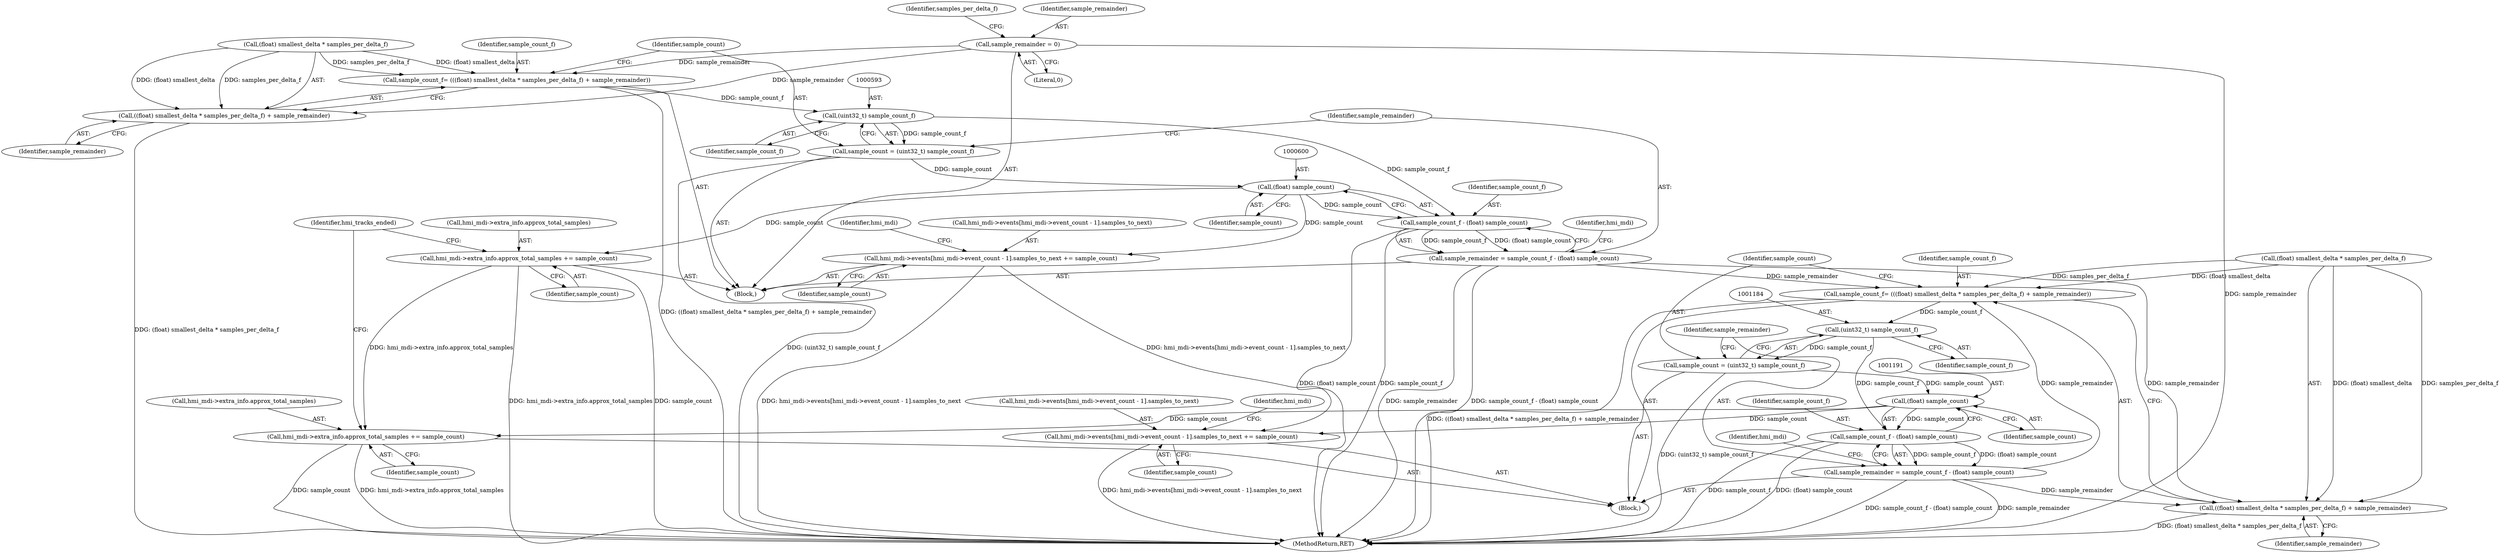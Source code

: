 digraph "0_wildmidi_660b513d99bced8783a4a5984ac2f742c74ebbdd@API" {
"1000186" [label="(Call,sample_remainder = 0)"];
"1000581" [label="(Call,sample_count_f= (((float) smallest_delta * samples_per_delta_f) + sample_remainder))"];
"1000592" [label="(Call,(uint32_t) sample_count_f)"];
"1000590" [label="(Call,sample_count = (uint32_t) sample_count_f)"];
"1000599" [label="(Call,(float) sample_count)"];
"1000597" [label="(Call,sample_count_f - (float) sample_count)"];
"1000595" [label="(Call,sample_remainder = sample_count_f - (float) sample_count)"];
"1001172" [label="(Call,sample_count_f= (((float) smallest_delta * samples_per_delta_f) + sample_remainder))"];
"1001183" [label="(Call,(uint32_t) sample_count_f)"];
"1001181" [label="(Call,sample_count = (uint32_t) sample_count_f)"];
"1001190" [label="(Call,(float) sample_count)"];
"1001188" [label="(Call,sample_count_f - (float) sample_count)"];
"1001186" [label="(Call,sample_remainder = sample_count_f - (float) sample_count)"];
"1001174" [label="(Call,((float) smallest_delta * samples_per_delta_f) + sample_remainder)"];
"1001193" [label="(Call,hmi_mdi->events[hmi_mdi->event_count - 1].samples_to_next += sample_count)"];
"1001206" [label="(Call,hmi_mdi->extra_info.approx_total_samples += sample_count)"];
"1000602" [label="(Call,hmi_mdi->events[hmi_mdi->event_count - 1].samples_to_next += sample_count)"];
"1000615" [label="(Call,hmi_mdi->extra_info.approx_total_samples += sample_count)"];
"1000583" [label="(Call,((float) smallest_delta * samples_per_delta_f) + sample_remainder)"];
"1000596" [label="(Identifier,sample_remainder)"];
"1001194" [label="(Call,hmi_mdi->events[hmi_mdi->event_count - 1].samples_to_next)"];
"1001212" [label="(Identifier,sample_count)"];
"1000599" [label="(Call,(float) sample_count)"];
"1000598" [label="(Identifier,sample_count_f)"];
"1001187" [label="(Identifier,sample_remainder)"];
"1000592" [label="(Call,(uint32_t) sample_count_f)"];
"1000589" [label="(Identifier,sample_remainder)"];
"1000626" [label="(Block,)"];
"1000584" [label="(Call,(float) smallest_delta * samples_per_delta_f)"];
"1001175" [label="(Call,(float) smallest_delta * samples_per_delta_f)"];
"1001205" [label="(Identifier,sample_count)"];
"1000597" [label="(Call,sample_count_f - (float) sample_count)"];
"1000186" [label="(Call,sample_remainder = 0)"];
"1000581" [label="(Call,sample_count_f= (((float) smallest_delta * samples_per_delta_f) + sample_remainder))"];
"1001188" [label="(Call,sample_count_f - (float) sample_count)"];
"1000583" [label="(Call,((float) smallest_delta * samples_per_delta_f) + sample_remainder)"];
"1001183" [label="(Call,(uint32_t) sample_count_f)"];
"1001186" [label="(Call,sample_remainder = sample_count_f - (float) sample_count)"];
"1001172" [label="(Call,sample_count_f= (((float) smallest_delta * samples_per_delta_f) + sample_remainder))"];
"1001207" [label="(Call,hmi_mdi->extra_info.approx_total_samples)"];
"1001193" [label="(Call,hmi_mdi->events[hmi_mdi->event_count - 1].samples_to_next += sample_count)"];
"1000191" [label="(Identifier,samples_per_delta_f)"];
"1001206" [label="(Call,hmi_mdi->extra_info.approx_total_samples += sample_count)"];
"1001197" [label="(Identifier,hmi_mdi)"];
"1000595" [label="(Call,sample_remainder = sample_count_f - (float) sample_count)"];
"1000187" [label="(Identifier,sample_remainder)"];
"1001286" [label="(MethodReturn,RET)"];
"1000606" [label="(Identifier,hmi_mdi)"];
"1001181" [label="(Call,sample_count = (uint32_t) sample_count_f)"];
"1001180" [label="(Identifier,sample_remainder)"];
"1001209" [label="(Identifier,hmi_mdi)"];
"1000618" [label="(Identifier,hmi_mdi)"];
"1000615" [label="(Call,hmi_mdi->extra_info.approx_total_samples += sample_count)"];
"1000601" [label="(Identifier,sample_count)"];
"1000621" [label="(Identifier,sample_count)"];
"1001173" [label="(Identifier,sample_count_f)"];
"1000614" [label="(Identifier,sample_count)"];
"1000590" [label="(Call,sample_count = (uint32_t) sample_count_f)"];
"1000616" [label="(Call,hmi_mdi->extra_info.approx_total_samples)"];
"1001174" [label="(Call,((float) smallest_delta * samples_per_delta_f) + sample_remainder)"];
"1001190" [label="(Call,(float) sample_count)"];
"1000624" [label="(Identifier,hmi_tracks_ended)"];
"1001182" [label="(Identifier,sample_count)"];
"1001189" [label="(Identifier,sample_count_f)"];
"1001185" [label="(Identifier,sample_count_f)"];
"1000104" [label="(Block,)"];
"1000188" [label="(Literal,0)"];
"1001192" [label="(Identifier,sample_count)"];
"1000602" [label="(Call,hmi_mdi->events[hmi_mdi->event_count - 1].samples_to_next += sample_count)"];
"1000582" [label="(Identifier,sample_count_f)"];
"1000591" [label="(Identifier,sample_count)"];
"1000594" [label="(Identifier,sample_count_f)"];
"1000603" [label="(Call,hmi_mdi->events[hmi_mdi->event_count - 1].samples_to_next)"];
"1000186" -> "1000104"  [label="AST: "];
"1000186" -> "1000188"  [label="CFG: "];
"1000187" -> "1000186"  [label="AST: "];
"1000188" -> "1000186"  [label="AST: "];
"1000191" -> "1000186"  [label="CFG: "];
"1000186" -> "1001286"  [label="DDG: sample_remainder"];
"1000186" -> "1000581"  [label="DDG: sample_remainder"];
"1000186" -> "1000583"  [label="DDG: sample_remainder"];
"1000581" -> "1000104"  [label="AST: "];
"1000581" -> "1000583"  [label="CFG: "];
"1000582" -> "1000581"  [label="AST: "];
"1000583" -> "1000581"  [label="AST: "];
"1000591" -> "1000581"  [label="CFG: "];
"1000581" -> "1001286"  [label="DDG: ((float) smallest_delta * samples_per_delta_f) + sample_remainder"];
"1000584" -> "1000581"  [label="DDG: (float) smallest_delta"];
"1000584" -> "1000581"  [label="DDG: samples_per_delta_f"];
"1000581" -> "1000592"  [label="DDG: sample_count_f"];
"1000592" -> "1000590"  [label="AST: "];
"1000592" -> "1000594"  [label="CFG: "];
"1000593" -> "1000592"  [label="AST: "];
"1000594" -> "1000592"  [label="AST: "];
"1000590" -> "1000592"  [label="CFG: "];
"1000592" -> "1000590"  [label="DDG: sample_count_f"];
"1000592" -> "1000597"  [label="DDG: sample_count_f"];
"1000590" -> "1000104"  [label="AST: "];
"1000591" -> "1000590"  [label="AST: "];
"1000596" -> "1000590"  [label="CFG: "];
"1000590" -> "1001286"  [label="DDG: (uint32_t) sample_count_f"];
"1000590" -> "1000599"  [label="DDG: sample_count"];
"1000599" -> "1000597"  [label="AST: "];
"1000599" -> "1000601"  [label="CFG: "];
"1000600" -> "1000599"  [label="AST: "];
"1000601" -> "1000599"  [label="AST: "];
"1000597" -> "1000599"  [label="CFG: "];
"1000599" -> "1000597"  [label="DDG: sample_count"];
"1000599" -> "1000602"  [label="DDG: sample_count"];
"1000599" -> "1000615"  [label="DDG: sample_count"];
"1000597" -> "1000595"  [label="AST: "];
"1000598" -> "1000597"  [label="AST: "];
"1000595" -> "1000597"  [label="CFG: "];
"1000597" -> "1001286"  [label="DDG: (float) sample_count"];
"1000597" -> "1001286"  [label="DDG: sample_count_f"];
"1000597" -> "1000595"  [label="DDG: sample_count_f"];
"1000597" -> "1000595"  [label="DDG: (float) sample_count"];
"1000595" -> "1000104"  [label="AST: "];
"1000596" -> "1000595"  [label="AST: "];
"1000606" -> "1000595"  [label="CFG: "];
"1000595" -> "1001286"  [label="DDG: sample_count_f - (float) sample_count"];
"1000595" -> "1001286"  [label="DDG: sample_remainder"];
"1000595" -> "1001172"  [label="DDG: sample_remainder"];
"1000595" -> "1001174"  [label="DDG: sample_remainder"];
"1001172" -> "1000626"  [label="AST: "];
"1001172" -> "1001174"  [label="CFG: "];
"1001173" -> "1001172"  [label="AST: "];
"1001174" -> "1001172"  [label="AST: "];
"1001182" -> "1001172"  [label="CFG: "];
"1001172" -> "1001286"  [label="DDG: ((float) smallest_delta * samples_per_delta_f) + sample_remainder"];
"1001175" -> "1001172"  [label="DDG: (float) smallest_delta"];
"1001175" -> "1001172"  [label="DDG: samples_per_delta_f"];
"1001186" -> "1001172"  [label="DDG: sample_remainder"];
"1001172" -> "1001183"  [label="DDG: sample_count_f"];
"1001183" -> "1001181"  [label="AST: "];
"1001183" -> "1001185"  [label="CFG: "];
"1001184" -> "1001183"  [label="AST: "];
"1001185" -> "1001183"  [label="AST: "];
"1001181" -> "1001183"  [label="CFG: "];
"1001183" -> "1001181"  [label="DDG: sample_count_f"];
"1001183" -> "1001188"  [label="DDG: sample_count_f"];
"1001181" -> "1000626"  [label="AST: "];
"1001182" -> "1001181"  [label="AST: "];
"1001187" -> "1001181"  [label="CFG: "];
"1001181" -> "1001286"  [label="DDG: (uint32_t) sample_count_f"];
"1001181" -> "1001190"  [label="DDG: sample_count"];
"1001190" -> "1001188"  [label="AST: "];
"1001190" -> "1001192"  [label="CFG: "];
"1001191" -> "1001190"  [label="AST: "];
"1001192" -> "1001190"  [label="AST: "];
"1001188" -> "1001190"  [label="CFG: "];
"1001190" -> "1001188"  [label="DDG: sample_count"];
"1001190" -> "1001193"  [label="DDG: sample_count"];
"1001190" -> "1001206"  [label="DDG: sample_count"];
"1001188" -> "1001186"  [label="AST: "];
"1001189" -> "1001188"  [label="AST: "];
"1001186" -> "1001188"  [label="CFG: "];
"1001188" -> "1001286"  [label="DDG: sample_count_f"];
"1001188" -> "1001286"  [label="DDG: (float) sample_count"];
"1001188" -> "1001186"  [label="DDG: sample_count_f"];
"1001188" -> "1001186"  [label="DDG: (float) sample_count"];
"1001186" -> "1000626"  [label="AST: "];
"1001187" -> "1001186"  [label="AST: "];
"1001197" -> "1001186"  [label="CFG: "];
"1001186" -> "1001286"  [label="DDG: sample_count_f - (float) sample_count"];
"1001186" -> "1001286"  [label="DDG: sample_remainder"];
"1001186" -> "1001174"  [label="DDG: sample_remainder"];
"1001174" -> "1001180"  [label="CFG: "];
"1001175" -> "1001174"  [label="AST: "];
"1001180" -> "1001174"  [label="AST: "];
"1001174" -> "1001286"  [label="DDG: (float) smallest_delta * samples_per_delta_f"];
"1001175" -> "1001174"  [label="DDG: (float) smallest_delta"];
"1001175" -> "1001174"  [label="DDG: samples_per_delta_f"];
"1001193" -> "1000626"  [label="AST: "];
"1001193" -> "1001205"  [label="CFG: "];
"1001194" -> "1001193"  [label="AST: "];
"1001205" -> "1001193"  [label="AST: "];
"1001209" -> "1001193"  [label="CFG: "];
"1001193" -> "1001286"  [label="DDG: hmi_mdi->events[hmi_mdi->event_count - 1].samples_to_next"];
"1000602" -> "1001193"  [label="DDG: hmi_mdi->events[hmi_mdi->event_count - 1].samples_to_next"];
"1001206" -> "1000626"  [label="AST: "];
"1001206" -> "1001212"  [label="CFG: "];
"1001207" -> "1001206"  [label="AST: "];
"1001212" -> "1001206"  [label="AST: "];
"1000624" -> "1001206"  [label="CFG: "];
"1001206" -> "1001286"  [label="DDG: sample_count"];
"1001206" -> "1001286"  [label="DDG: hmi_mdi->extra_info.approx_total_samples"];
"1000615" -> "1001206"  [label="DDG: hmi_mdi->extra_info.approx_total_samples"];
"1000602" -> "1000104"  [label="AST: "];
"1000602" -> "1000614"  [label="CFG: "];
"1000603" -> "1000602"  [label="AST: "];
"1000614" -> "1000602"  [label="AST: "];
"1000618" -> "1000602"  [label="CFG: "];
"1000602" -> "1001286"  [label="DDG: hmi_mdi->events[hmi_mdi->event_count - 1].samples_to_next"];
"1000615" -> "1000104"  [label="AST: "];
"1000615" -> "1000621"  [label="CFG: "];
"1000616" -> "1000615"  [label="AST: "];
"1000621" -> "1000615"  [label="AST: "];
"1000624" -> "1000615"  [label="CFG: "];
"1000615" -> "1001286"  [label="DDG: sample_count"];
"1000615" -> "1001286"  [label="DDG: hmi_mdi->extra_info.approx_total_samples"];
"1000583" -> "1000589"  [label="CFG: "];
"1000584" -> "1000583"  [label="AST: "];
"1000589" -> "1000583"  [label="AST: "];
"1000583" -> "1001286"  [label="DDG: (float) smallest_delta * samples_per_delta_f"];
"1000584" -> "1000583"  [label="DDG: (float) smallest_delta"];
"1000584" -> "1000583"  [label="DDG: samples_per_delta_f"];
}
